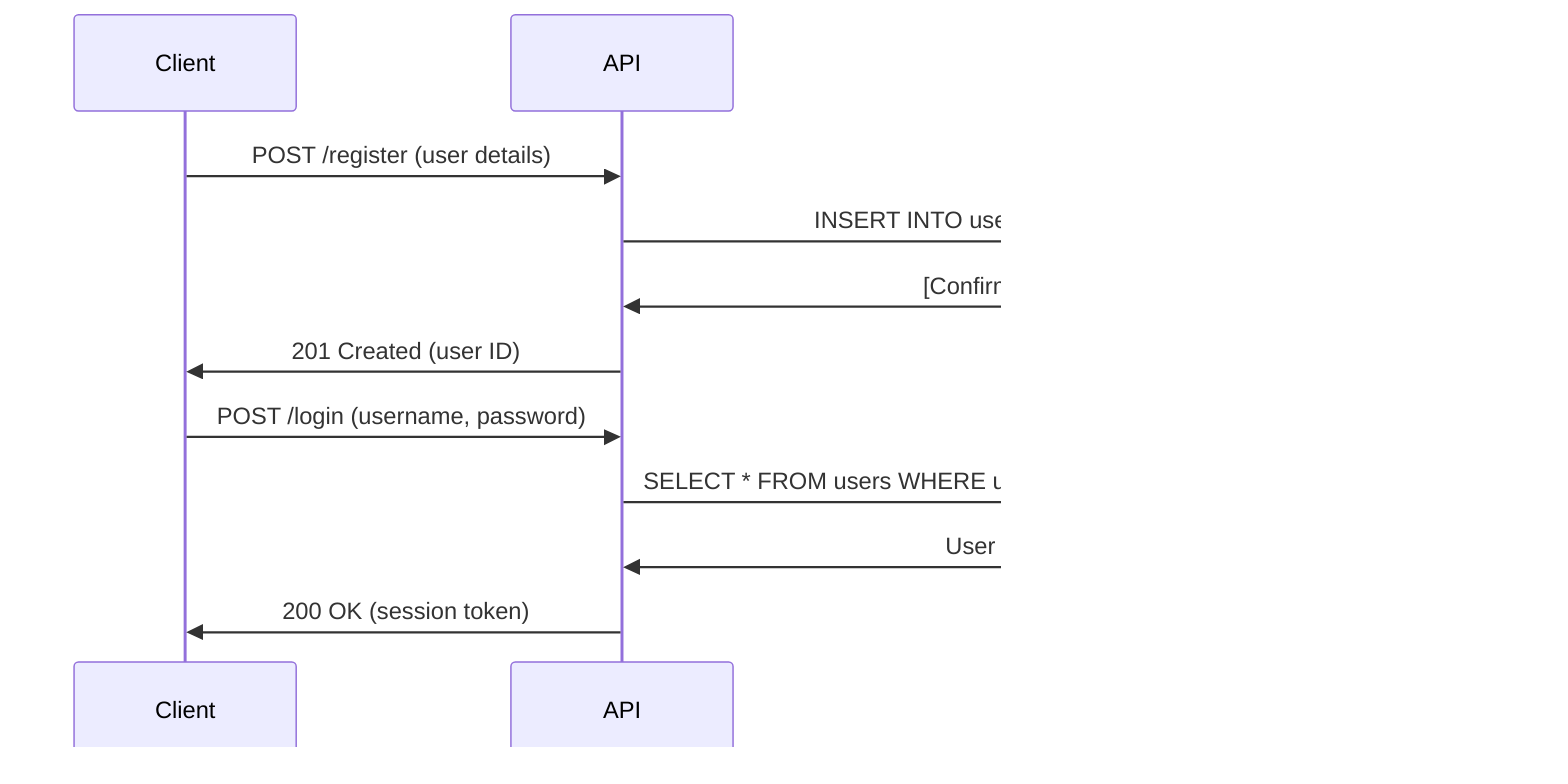 sequenceDiagram
    participant Client
    participant API
    participant Database

    Client ->> API: POST /register (user details)
    API ->> Database: INSERT INTO users (user details)
    Database ->> API: [Confirmation]
    API ->> Client: 201 Created (user ID)

    Client ->> API: POST /login (username, password)
    API ->> Database: SELECT * FROM users WHERE username = ? AND password = ?
    Database ->> API: User data
    API ->> Client: 200 OK (session token)